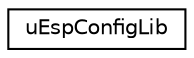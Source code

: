 digraph "Graphical Class Hierarchy"
{
 // LATEX_PDF_SIZE
  edge [fontname="Helvetica",fontsize="10",labelfontname="Helvetica",labelfontsize="10"];
  node [fontname="Helvetica",fontsize="10",shape=record];
  rankdir="LR";
  Node0 [label="uEspConfigLib",height=0.2,width=0.4,color="black", fillcolor="white", style="filled",URL="$classuEspConfigLib.html",tooltip="The deffinitive ESP32 and ESP8266 configuration Arduino library, uEspConfigLib."];
}
